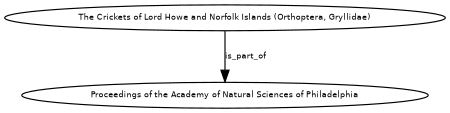 digraph G {
size="3,3";
node [fontsize=7, fontname="Helvetica"];
edge [fontsize=7, fontname="Helvetica"];
node0 [label="Proceedings of the Academy of Natural Sciences of Philadelphia", width=0.27433100247,height=0.27433100247];
node1 [label="The Crickets of Lord Howe and Norfolk Islands (Orthoptera, Gryllidae)", width=0.27433100247,height=0.27433100247];
node1 -> node0 [label="is_part_of"];
}

